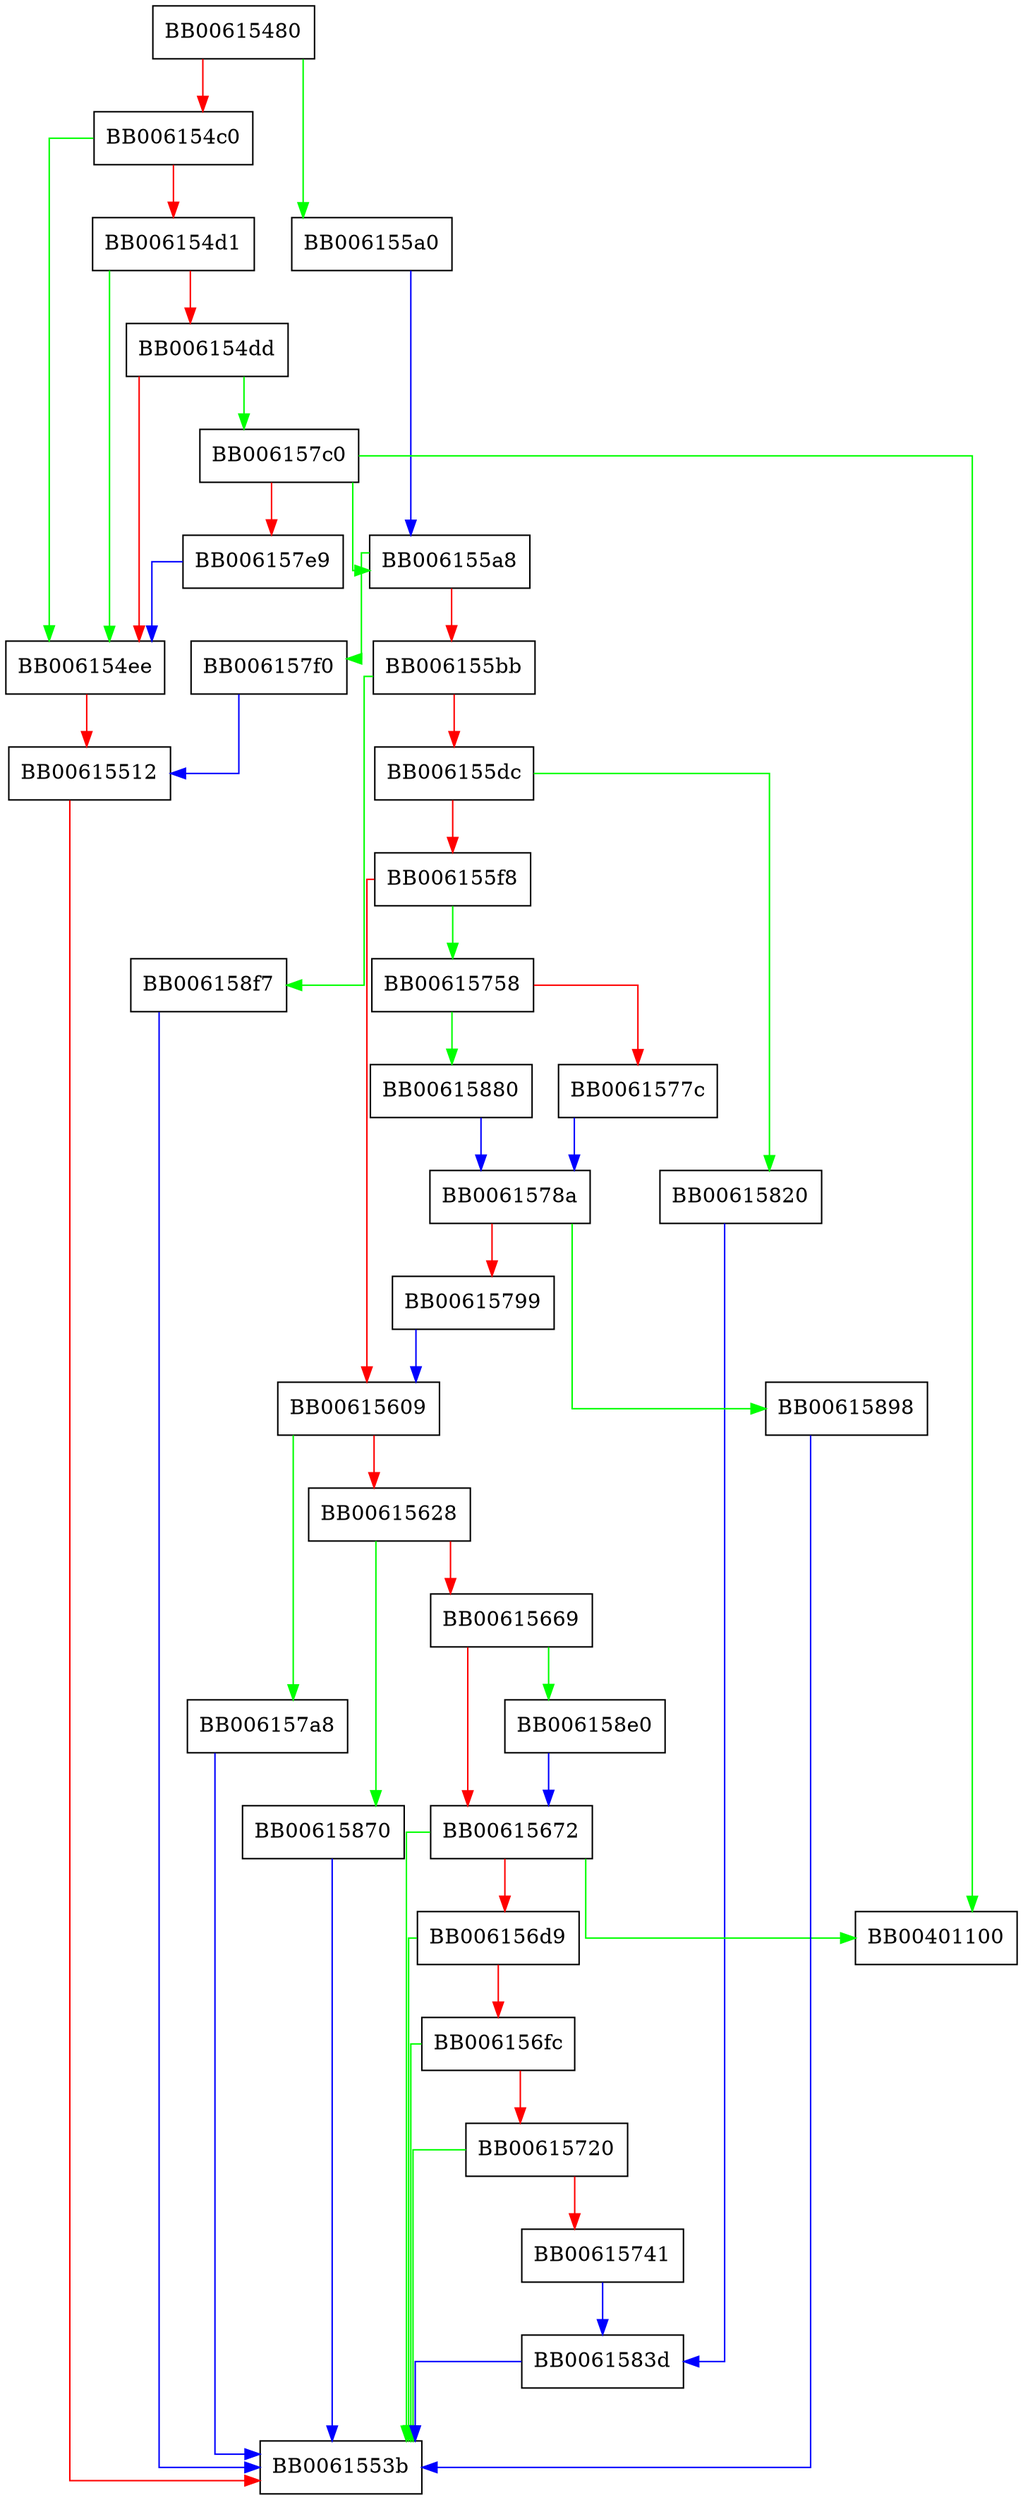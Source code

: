 digraph PEM_ASN1_write_bio {
  node [shape="box"];
  graph [splines=ortho];
  BB00615480 -> BB006155a0 [color="green"];
  BB00615480 -> BB006154c0 [color="red"];
  BB006154c0 -> BB006154ee [color="green"];
  BB006154c0 -> BB006154d1 [color="red"];
  BB006154d1 -> BB006154ee [color="green"];
  BB006154d1 -> BB006154dd [color="red"];
  BB006154dd -> BB006157c0 [color="green"];
  BB006154dd -> BB006154ee [color="red"];
  BB006154ee -> BB00615512 [color="red"];
  BB00615512 -> BB0061553b [color="red"];
  BB006155a0 -> BB006155a8 [color="blue"];
  BB006155a8 -> BB006157f0 [color="green"];
  BB006155a8 -> BB006155bb [color="red"];
  BB006155bb -> BB006158f7 [color="green"];
  BB006155bb -> BB006155dc [color="red"];
  BB006155dc -> BB00615820 [color="green"];
  BB006155dc -> BB006155f8 [color="red"];
  BB006155f8 -> BB00615758 [color="green"];
  BB006155f8 -> BB00615609 [color="red"];
  BB00615609 -> BB006157a8 [color="green"];
  BB00615609 -> BB00615628 [color="red"];
  BB00615628 -> BB00615870 [color="green"];
  BB00615628 -> BB00615669 [color="red"];
  BB00615669 -> BB006158e0 [color="green"];
  BB00615669 -> BB00615672 [color="red"];
  BB00615672 -> BB00401100 [color="green"];
  BB00615672 -> BB0061553b [color="green"];
  BB00615672 -> BB006156d9 [color="red"];
  BB006156d9 -> BB0061553b [color="green"];
  BB006156d9 -> BB006156fc [color="red"];
  BB006156fc -> BB0061553b [color="green"];
  BB006156fc -> BB00615720 [color="red"];
  BB00615720 -> BB0061553b [color="green"];
  BB00615720 -> BB00615741 [color="red"];
  BB00615741 -> BB0061583d [color="blue"];
  BB00615758 -> BB00615880 [color="green"];
  BB00615758 -> BB0061577c [color="red"];
  BB0061577c -> BB0061578a [color="blue"];
  BB0061578a -> BB00615898 [color="green"];
  BB0061578a -> BB00615799 [color="red"];
  BB00615799 -> BB00615609 [color="blue"];
  BB006157a8 -> BB0061553b [color="blue"];
  BB006157c0 -> BB00401100 [color="green"];
  BB006157c0 -> BB006155a8 [color="green"];
  BB006157c0 -> BB006157e9 [color="red"];
  BB006157e9 -> BB006154ee [color="blue"];
  BB006157f0 -> BB00615512 [color="blue"];
  BB00615820 -> BB0061583d [color="blue"];
  BB0061583d -> BB0061553b [color="blue"];
  BB00615870 -> BB0061553b [color="blue"];
  BB00615880 -> BB0061578a [color="blue"];
  BB00615898 -> BB0061553b [color="blue"];
  BB006158e0 -> BB00615672 [color="blue"];
  BB006158f7 -> BB0061553b [color="blue"];
}